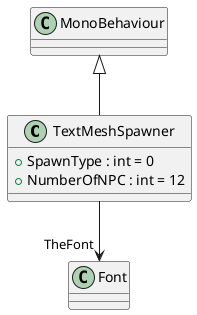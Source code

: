 @startuml
class TextMeshSpawner {
    + SpawnType : int = 0
    + NumberOfNPC : int = 12
}
MonoBehaviour <|-- TextMeshSpawner
TextMeshSpawner --> "TheFont" Font
@enduml
